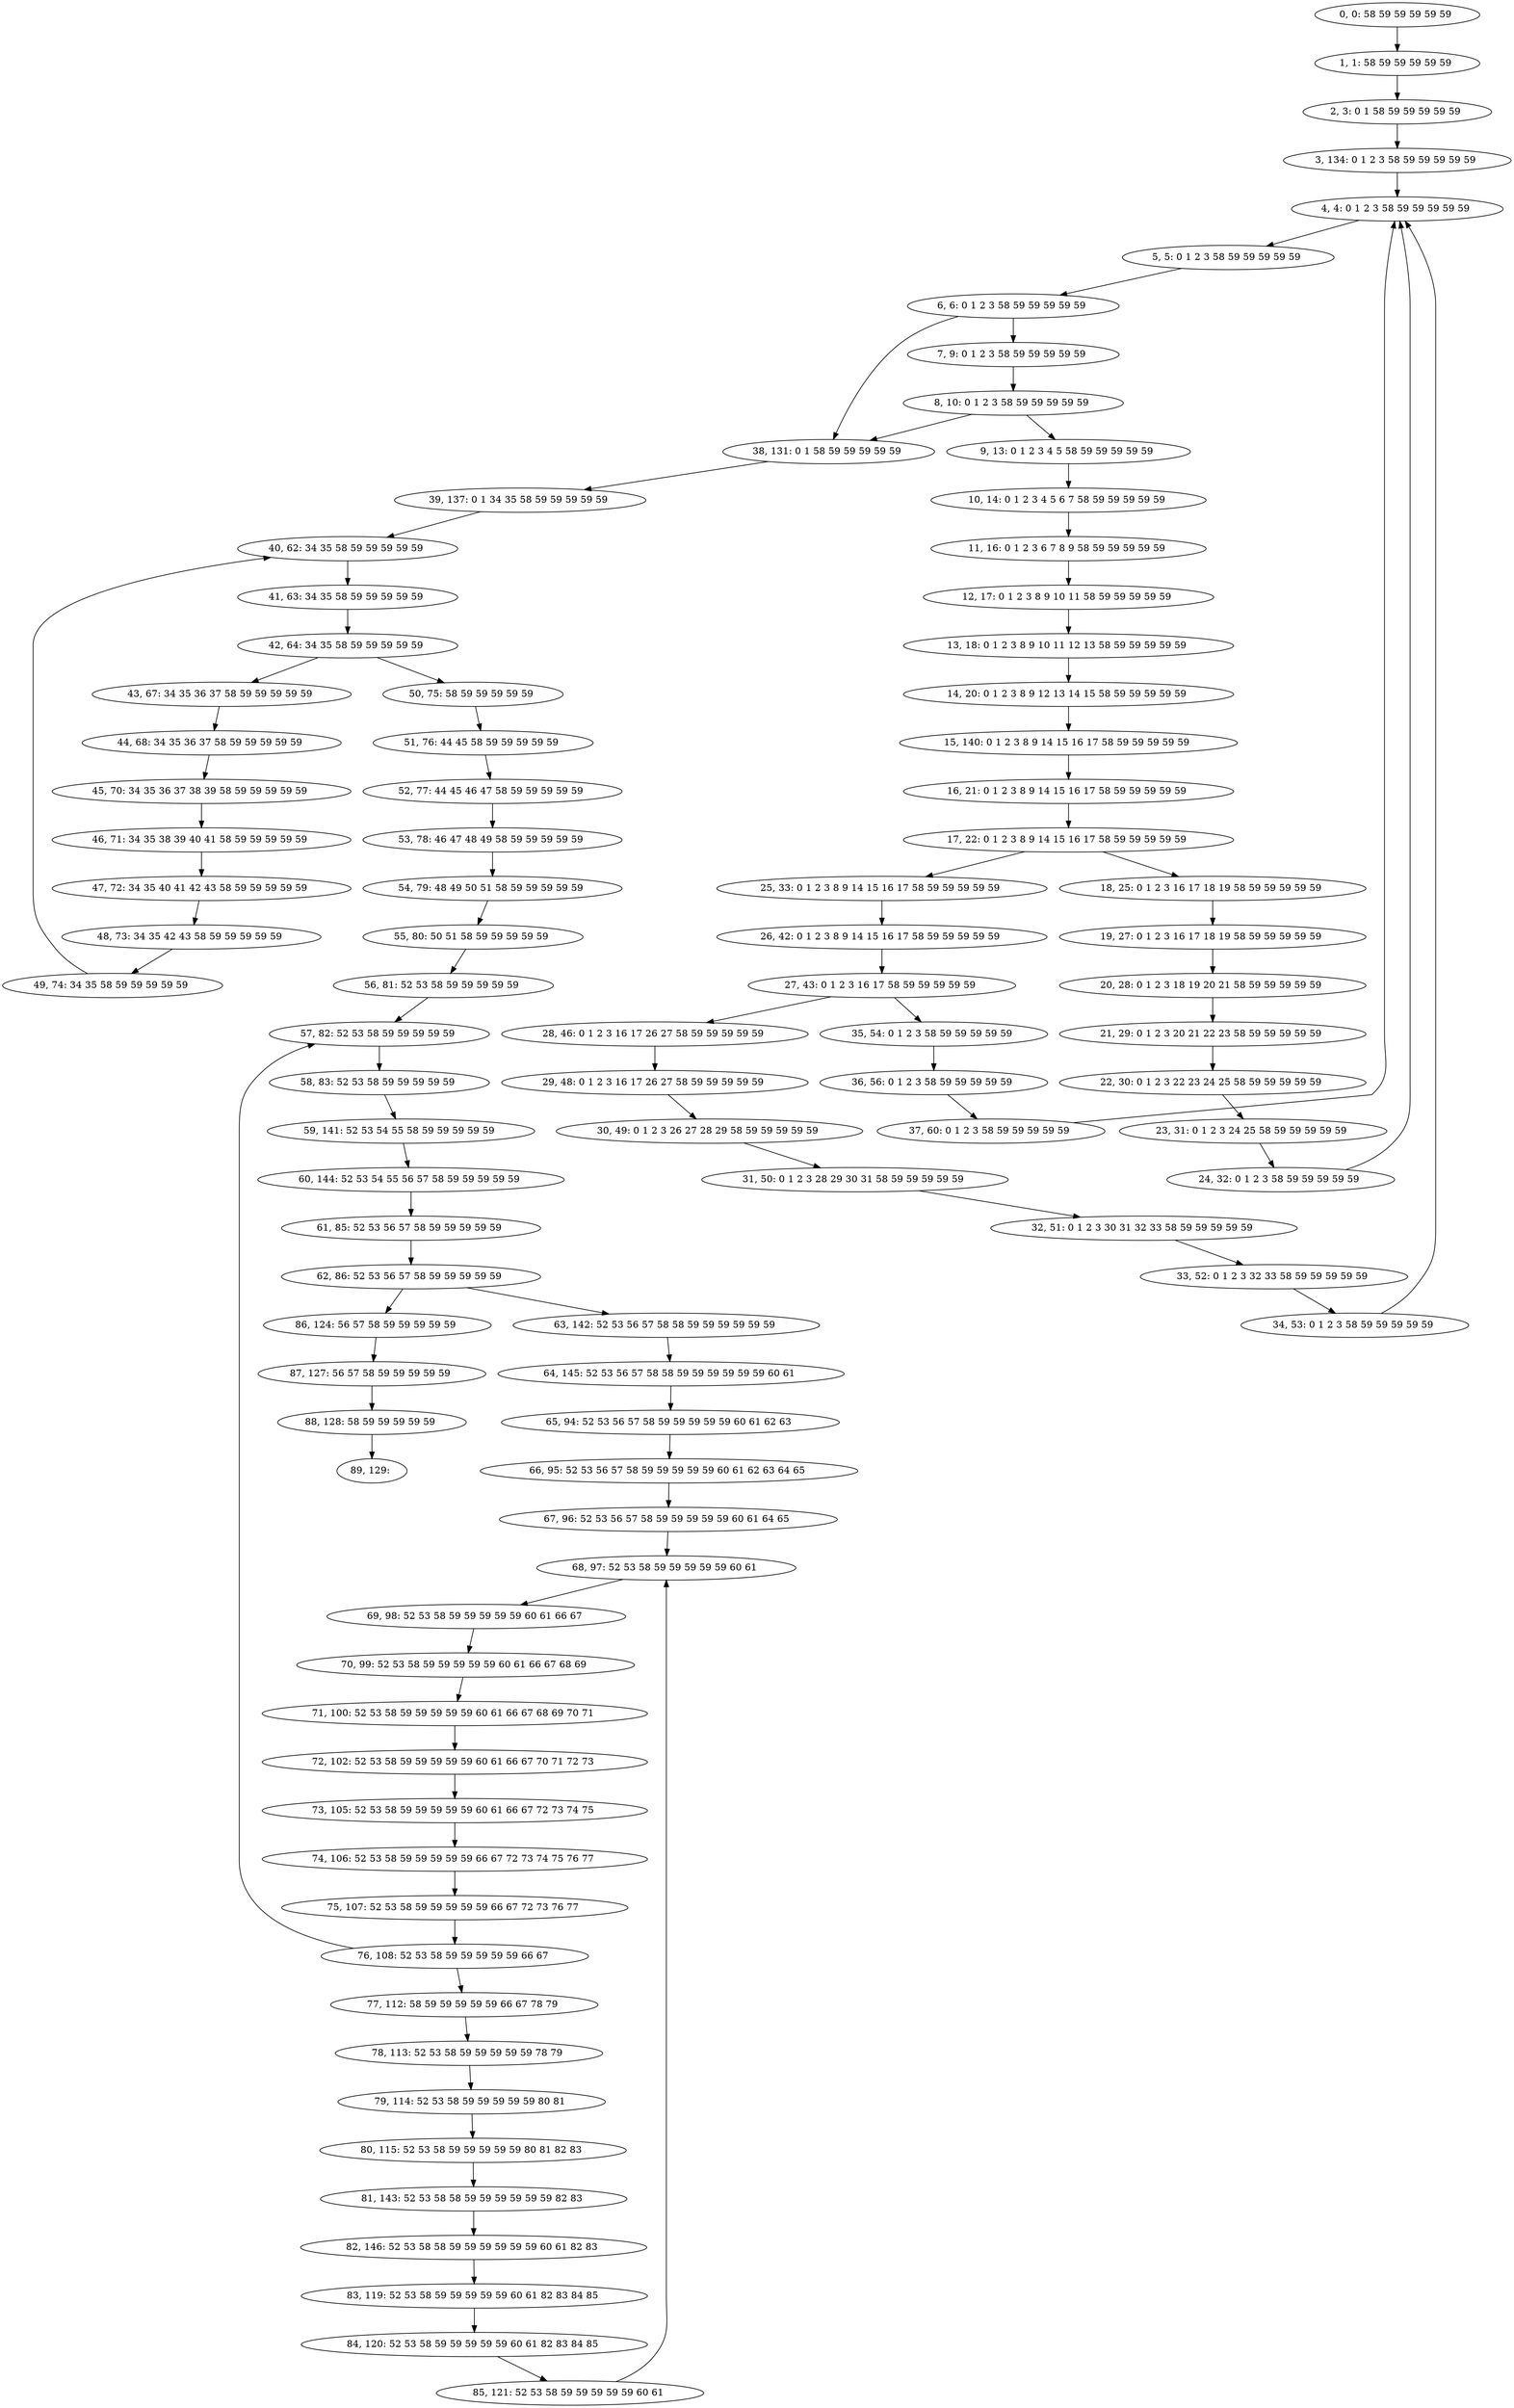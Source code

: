 digraph G {
0[label="0, 0: 58 59 59 59 59 59 "];
1[label="1, 1: 58 59 59 59 59 59 "];
2[label="2, 3: 0 1 58 59 59 59 59 59 "];
3[label="3, 134: 0 1 2 3 58 59 59 59 59 59 "];
4[label="4, 4: 0 1 2 3 58 59 59 59 59 59 "];
5[label="5, 5: 0 1 2 3 58 59 59 59 59 59 "];
6[label="6, 6: 0 1 2 3 58 59 59 59 59 59 "];
7[label="7, 9: 0 1 2 3 58 59 59 59 59 59 "];
8[label="8, 10: 0 1 2 3 58 59 59 59 59 59 "];
9[label="9, 13: 0 1 2 3 4 5 58 59 59 59 59 59 "];
10[label="10, 14: 0 1 2 3 4 5 6 7 58 59 59 59 59 59 "];
11[label="11, 16: 0 1 2 3 6 7 8 9 58 59 59 59 59 59 "];
12[label="12, 17: 0 1 2 3 8 9 10 11 58 59 59 59 59 59 "];
13[label="13, 18: 0 1 2 3 8 9 10 11 12 13 58 59 59 59 59 59 "];
14[label="14, 20: 0 1 2 3 8 9 12 13 14 15 58 59 59 59 59 59 "];
15[label="15, 140: 0 1 2 3 8 9 14 15 16 17 58 59 59 59 59 59 "];
16[label="16, 21: 0 1 2 3 8 9 14 15 16 17 58 59 59 59 59 59 "];
17[label="17, 22: 0 1 2 3 8 9 14 15 16 17 58 59 59 59 59 59 "];
18[label="18, 25: 0 1 2 3 16 17 18 19 58 59 59 59 59 59 "];
19[label="19, 27: 0 1 2 3 16 17 18 19 58 59 59 59 59 59 "];
20[label="20, 28: 0 1 2 3 18 19 20 21 58 59 59 59 59 59 "];
21[label="21, 29: 0 1 2 3 20 21 22 23 58 59 59 59 59 59 "];
22[label="22, 30: 0 1 2 3 22 23 24 25 58 59 59 59 59 59 "];
23[label="23, 31: 0 1 2 3 24 25 58 59 59 59 59 59 "];
24[label="24, 32: 0 1 2 3 58 59 59 59 59 59 "];
25[label="25, 33: 0 1 2 3 8 9 14 15 16 17 58 59 59 59 59 59 "];
26[label="26, 42: 0 1 2 3 8 9 14 15 16 17 58 59 59 59 59 59 "];
27[label="27, 43: 0 1 2 3 16 17 58 59 59 59 59 59 "];
28[label="28, 46: 0 1 2 3 16 17 26 27 58 59 59 59 59 59 "];
29[label="29, 48: 0 1 2 3 16 17 26 27 58 59 59 59 59 59 "];
30[label="30, 49: 0 1 2 3 26 27 28 29 58 59 59 59 59 59 "];
31[label="31, 50: 0 1 2 3 28 29 30 31 58 59 59 59 59 59 "];
32[label="32, 51: 0 1 2 3 30 31 32 33 58 59 59 59 59 59 "];
33[label="33, 52: 0 1 2 3 32 33 58 59 59 59 59 59 "];
34[label="34, 53: 0 1 2 3 58 59 59 59 59 59 "];
35[label="35, 54: 0 1 2 3 58 59 59 59 59 59 "];
36[label="36, 56: 0 1 2 3 58 59 59 59 59 59 "];
37[label="37, 60: 0 1 2 3 58 59 59 59 59 59 "];
38[label="38, 131: 0 1 58 59 59 59 59 59 "];
39[label="39, 137: 0 1 34 35 58 59 59 59 59 59 "];
40[label="40, 62: 34 35 58 59 59 59 59 59 "];
41[label="41, 63: 34 35 58 59 59 59 59 59 "];
42[label="42, 64: 34 35 58 59 59 59 59 59 "];
43[label="43, 67: 34 35 36 37 58 59 59 59 59 59 "];
44[label="44, 68: 34 35 36 37 58 59 59 59 59 59 "];
45[label="45, 70: 34 35 36 37 38 39 58 59 59 59 59 59 "];
46[label="46, 71: 34 35 38 39 40 41 58 59 59 59 59 59 "];
47[label="47, 72: 34 35 40 41 42 43 58 59 59 59 59 59 "];
48[label="48, 73: 34 35 42 43 58 59 59 59 59 59 "];
49[label="49, 74: 34 35 58 59 59 59 59 59 "];
50[label="50, 75: 58 59 59 59 59 59 "];
51[label="51, 76: 44 45 58 59 59 59 59 59 "];
52[label="52, 77: 44 45 46 47 58 59 59 59 59 59 "];
53[label="53, 78: 46 47 48 49 58 59 59 59 59 59 "];
54[label="54, 79: 48 49 50 51 58 59 59 59 59 59 "];
55[label="55, 80: 50 51 58 59 59 59 59 59 "];
56[label="56, 81: 52 53 58 59 59 59 59 59 "];
57[label="57, 82: 52 53 58 59 59 59 59 59 "];
58[label="58, 83: 52 53 58 59 59 59 59 59 "];
59[label="59, 141: 52 53 54 55 58 59 59 59 59 59 "];
60[label="60, 144: 52 53 54 55 56 57 58 59 59 59 59 59 "];
61[label="61, 85: 52 53 56 57 58 59 59 59 59 59 "];
62[label="62, 86: 52 53 56 57 58 59 59 59 59 59 "];
63[label="63, 142: 52 53 56 57 58 58 59 59 59 59 59 59 "];
64[label="64, 145: 52 53 56 57 58 58 59 59 59 59 59 59 60 61 "];
65[label="65, 94: 52 53 56 57 58 59 59 59 59 59 60 61 62 63 "];
66[label="66, 95: 52 53 56 57 58 59 59 59 59 59 60 61 62 63 64 65 "];
67[label="67, 96: 52 53 56 57 58 59 59 59 59 59 60 61 64 65 "];
68[label="68, 97: 52 53 58 59 59 59 59 59 60 61 "];
69[label="69, 98: 52 53 58 59 59 59 59 59 60 61 66 67 "];
70[label="70, 99: 52 53 58 59 59 59 59 59 60 61 66 67 68 69 "];
71[label="71, 100: 52 53 58 59 59 59 59 59 60 61 66 67 68 69 70 71 "];
72[label="72, 102: 52 53 58 59 59 59 59 59 60 61 66 67 70 71 72 73 "];
73[label="73, 105: 52 53 58 59 59 59 59 59 60 61 66 67 72 73 74 75 "];
74[label="74, 106: 52 53 58 59 59 59 59 59 66 67 72 73 74 75 76 77 "];
75[label="75, 107: 52 53 58 59 59 59 59 59 66 67 72 73 76 77 "];
76[label="76, 108: 52 53 58 59 59 59 59 59 66 67 "];
77[label="77, 112: 58 59 59 59 59 59 66 67 78 79 "];
78[label="78, 113: 52 53 58 59 59 59 59 59 78 79 "];
79[label="79, 114: 52 53 58 59 59 59 59 59 80 81 "];
80[label="80, 115: 52 53 58 59 59 59 59 59 80 81 82 83 "];
81[label="81, 143: 52 53 58 58 59 59 59 59 59 59 82 83 "];
82[label="82, 146: 52 53 58 58 59 59 59 59 59 59 60 61 82 83 "];
83[label="83, 119: 52 53 58 59 59 59 59 59 60 61 82 83 84 85 "];
84[label="84, 120: 52 53 58 59 59 59 59 59 60 61 82 83 84 85 "];
85[label="85, 121: 52 53 58 59 59 59 59 59 60 61 "];
86[label="86, 124: 56 57 58 59 59 59 59 59 "];
87[label="87, 127: 56 57 58 59 59 59 59 59 "];
88[label="88, 128: 58 59 59 59 59 59 "];
89[label="89, 129: "];
0->1 ;
1->2 ;
2->3 ;
3->4 ;
4->5 ;
5->6 ;
6->7 ;
6->38 ;
7->8 ;
8->9 ;
8->38 ;
9->10 ;
10->11 ;
11->12 ;
12->13 ;
13->14 ;
14->15 ;
15->16 ;
16->17 ;
17->18 ;
17->25 ;
18->19 ;
19->20 ;
20->21 ;
21->22 ;
22->23 ;
23->24 ;
24->4 ;
25->26 ;
26->27 ;
27->28 ;
27->35 ;
28->29 ;
29->30 ;
30->31 ;
31->32 ;
32->33 ;
33->34 ;
34->4 ;
35->36 ;
36->37 ;
37->4 ;
38->39 ;
39->40 ;
40->41 ;
41->42 ;
42->43 ;
42->50 ;
43->44 ;
44->45 ;
45->46 ;
46->47 ;
47->48 ;
48->49 ;
49->40 ;
50->51 ;
51->52 ;
52->53 ;
53->54 ;
54->55 ;
55->56 ;
56->57 ;
57->58 ;
58->59 ;
59->60 ;
60->61 ;
61->62 ;
62->63 ;
62->86 ;
63->64 ;
64->65 ;
65->66 ;
66->67 ;
67->68 ;
68->69 ;
69->70 ;
70->71 ;
71->72 ;
72->73 ;
73->74 ;
74->75 ;
75->76 ;
76->77 ;
76->57 ;
77->78 ;
78->79 ;
79->80 ;
80->81 ;
81->82 ;
82->83 ;
83->84 ;
84->85 ;
85->68 ;
86->87 ;
87->88 ;
88->89 ;
}
